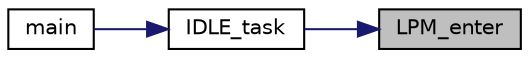 digraph "LPM_enter"
{
 // INTERACTIVE_SVG=YES
 // LATEX_PDF_SIZE
  edge [fontname="Helvetica",fontsize="10",labelfontname="Helvetica",labelfontsize="10"];
  node [fontname="Helvetica",fontsize="10",shape=record];
  rankdir="RL";
  Node1 [label="LPM_enter",height=0.2,width=0.4,color="black", fillcolor="grey75", style="filled", fontcolor="black",tooltip="Try to enter low power mode depending on clients capabilities."];
  Node1 -> Node2 [dir="back",color="midnightblue",fontsize="10",style="solid",fontname="Helvetica"];
  Node2 [label="IDLE_task",height=0.2,width=0.4,color="black", fillcolor="white", style="filled",URL="$d0/d29/main_8c.html#ab5e4675bc5ccd4c2aeeae31f8df4b4fb",tooltip=" "];
  Node2 -> Node3 [dir="back",color="midnightblue",fontsize="10",style="solid",fontname="Helvetica"];
  Node3 [label="main",height=0.2,width=0.4,color="black", fillcolor="white", style="filled",URL="$d0/d29/main_8c.html#a840291bc02cba5474a4cb46a9b9566fe",tooltip="The application entry point."];
}
